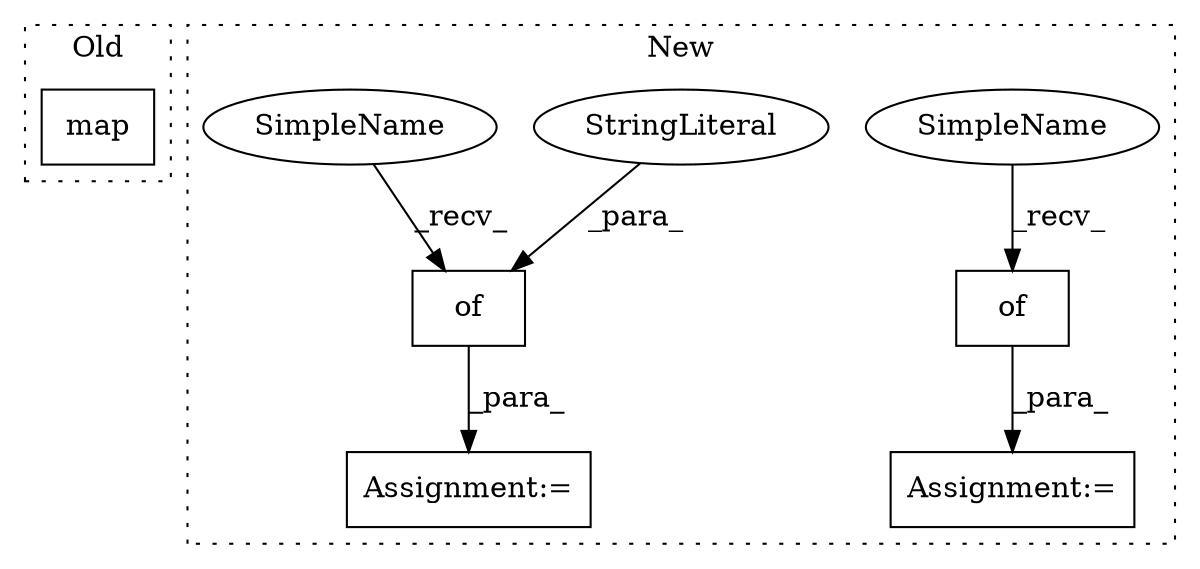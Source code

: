 digraph G {
subgraph cluster0 {
1 [label="map" a="32" s="1132,1185" l="4,1" shape="box"];
label = "Old";
style="dotted";
}
subgraph cluster1 {
2 [label="of" a="32" s="749,886" l="3,1" shape="box"];
3 [label="Assignment:=" a="7" s="744" l="1" shape="box"];
4 [label="StringLiteral" a="45" s="819" l="3" shape="ellipse"];
5 [label="of" a="32" s="593,726" l="3,1" shape="box"];
6 [label="Assignment:=" a="7" s="588" l="1" shape="box"];
7 [label="SimpleName" a="42" s="589" l="3" shape="ellipse"];
8 [label="SimpleName" a="42" s="745" l="3" shape="ellipse"];
label = "New";
style="dotted";
}
2 -> 3 [label="_para_"];
4 -> 2 [label="_para_"];
5 -> 6 [label="_para_"];
7 -> 5 [label="_recv_"];
8 -> 2 [label="_recv_"];
}